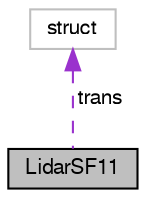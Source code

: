 digraph "LidarSF11"
{
  edge [fontname="FreeSans",fontsize="10",labelfontname="FreeSans",labelfontsize="10"];
  node [fontname="FreeSans",fontsize="10",shape=record];
  Node1 [label="LidarSF11",height=0.2,width=0.4,color="black", fillcolor="grey75", style="filled", fontcolor="black"];
  Node2 -> Node1 [dir="back",color="darkorchid3",fontsize="10",style="dashed",label=" trans" ,fontname="FreeSans"];
  Node2 [label="struct",height=0.2,width=0.4,color="grey75", fillcolor="white", style="filled"];
}
